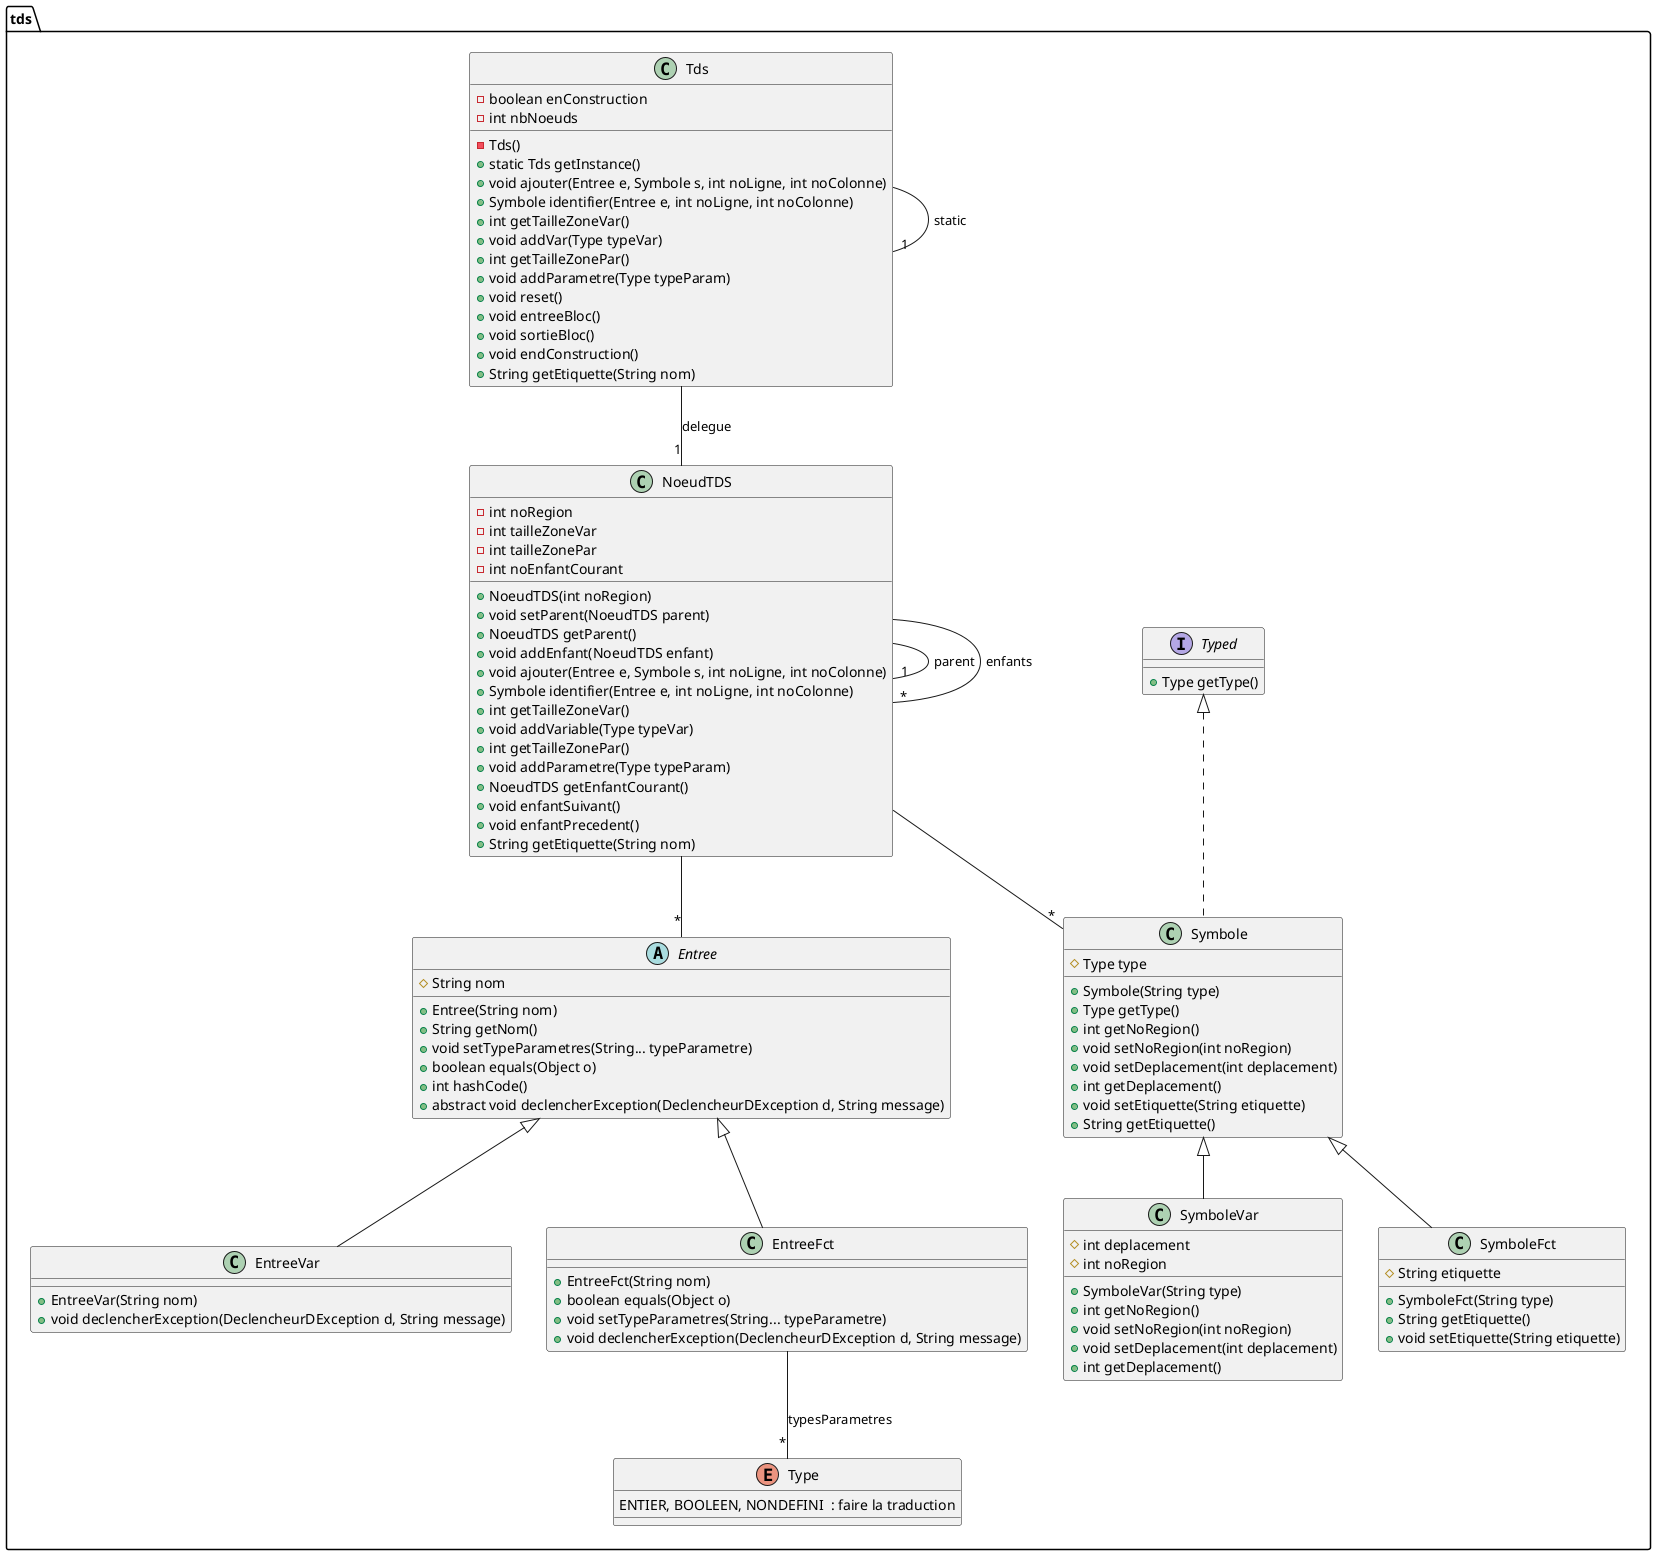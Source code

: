 @startuml
together {
	package tds {
		together {

			class Symbole implements Typed {
				# Type type
				+ Symbole(String type)
				+ Type getType()
				+ int getNoRegion()
				+ void setNoRegion(int noRegion)
				+ void setDeplacement(int deplacement)
				+ int getDeplacement()
				+ void setEtiquette(String etiquette)
				+ String getEtiquette()
			}

			class SymboleVar extends Symbole {
				# int deplacement
				# int noRegion
				+ SymboleVar(String type)
				+ int getNoRegion()
				+ void setNoRegion(int noRegion)
				+ void setDeplacement(int deplacement)
				+ int getDeplacement()
			}

			class SymboleFct extends Symbole {
				# String etiquette
				+ SymboleFct(String type)
				+ String getEtiquette()
				+ void setEtiquette(String etiquette)
			}
		}

		together {
			abstract class Entree {
				# String nom
				+ Entree(String nom)
				+ String getNom()
				+ void setTypeParametres(String... typeParametre)
				+ boolean equals(Object o)
				+ int hashCode()
				+ abstract void declencherException(DeclencheurDException d, String message)
			}

			class EntreeVar extends Entree {
				+ EntreeVar(String nom)
				+ void declencherException(DeclencheurDException d, String message)
			}

			class EntreeFct extends Entree {
				+ EntreeFct(String nom)
				+ boolean equals(Object o)
				+ void setTypeParametres(String... typeParametre)
				+ void declencherException(DeclencheurDException d, String message)
			}
			EntreeFct --"*" Type : typesParametres
		}

		together {
			class Tds {
				- boolean enConstruction
				- int nbNoeuds
				- Tds()
				+ static Tds getInstance()
				+ void ajouter(Entree e, Symbole s, int noLigne, int noColonne)
				+ Symbole identifier(Entree e, int noLigne, int noColonne)
				+ int getTailleZoneVar()
				+ void addVar(Type typeVar)
				+ int getTailleZonePar()
				+ void addParametre(Type typeParam)
				+ void reset()
				+ void entreeBloc()
				+ void sortieBloc()
				+ void endConstruction()
				+ String getEtiquette(String nom)
			}
			Tds --"1" NoeudTDS : delegue
			Tds --"1" Tds : static

			class NoeudTDS {
				- int noRegion
				- int tailleZoneVar
				- int tailleZonePar
				- int noEnfantCourant
				+ NoeudTDS(int noRegion)
				+ void setParent(NoeudTDS parent)
				+ NoeudTDS getParent()
				+ void addEnfant(NoeudTDS enfant)
				+ void ajouter(Entree e, Symbole s, int noLigne, int noColonne)
				+ Symbole identifier(Entree e, int noLigne, int noColonne)
				+ int getTailleZoneVar()
				+ void addVariable(Type typeVar)
				+ int getTailleZonePar()
				+ void addParametre(Type typeParam)
				+ NoeudTDS getEnfantCourant()
				+ void enfantSuivant()
				+ void enfantPrecedent()
				+ String getEtiquette(String nom)
			}
			NoeudTDS --"*" Symbole
			NoeudTDS --"*" Entree
			NoeudTDS --"1" NoeudTDS : parent
			NoeudTDS --"*" NoeudTDS : enfants
		}

		together {
			enum Type {
				ENTIER, BOOLEEN, NONDEFINI  : faire la traduction
			}

			Interface Typed {
				+ Type getType()
			}
		}
	}
}
@enduml
